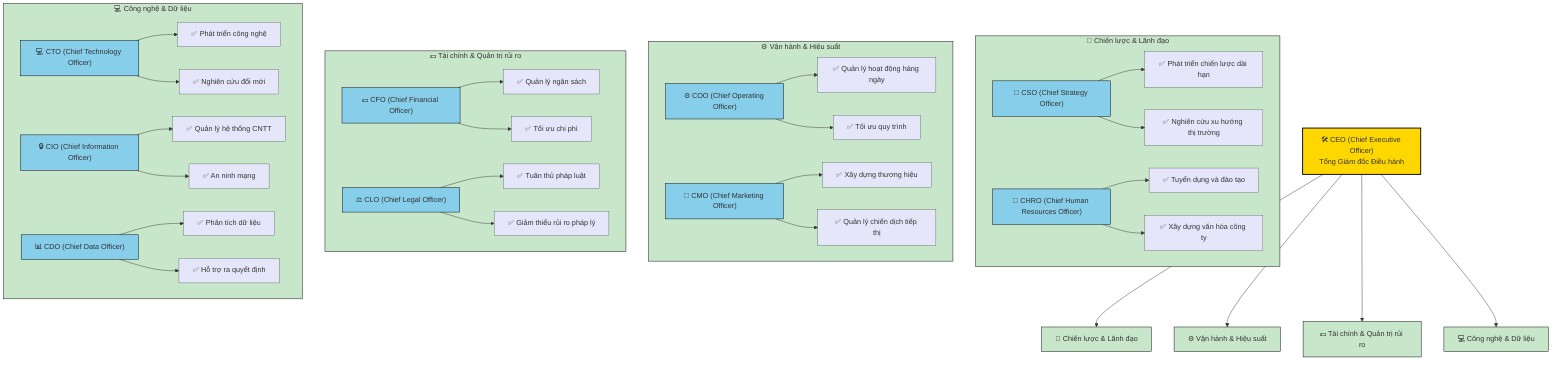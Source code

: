 flowchart TB
    %% CEO Trung Tâm
    CEO["🛠️ CEO (Chief Executive Officer)<br>Tổng Giám đốc Điều hành"] 

    %% Các Cụm Chức Năng Chính
    CEO --> Strategy["🎯 Chiến lược & Lãnh đạo"]
    CEO --> Operations["⚙️ Vận hành & Hiệu suất"]
    CEO --> Finance["💵 Tài chính & Quản trị rủi ro"]
    CEO --> TechData["💻 Công nghệ & Dữ liệu"]

    %% Nhóm 1: Chiến lược & Lãnh đạo
    subgraph Cluster_Strategy["🎯 Chiến lược & Lãnh đạo"]
        CSO["🎯 CSO (Chief Strategy Officer)"] --> CSO1["✅ Phát triển chiến lược dài hạn"]
        CSO --> CSO2["✅ Nghiên cứu xu hướng thị trường"]
        CHRO["🤝 CHRO (Chief Human Resources Officer)"] --> CHRO1["✅ Tuyển dụng và đào tạo"]
        CHRO --> CHRO2["✅ Xây dựng văn hóa công ty"]
    end

    %% Nhóm 2: Vận hành & Hiệu suất
    subgraph Cluster_Operations["⚙️ Vận hành & Hiệu suất"]
        COO["⚙️ COO (Chief Operating Officer)"] --> COO1["✅ Quản lý hoạt động hàng ngày"]
        COO --> COO2["✅ Tối ưu quy trình"]
        CMO["📢 CMO (Chief Marketing Officer)"] --> CMO1["✅ Xây dựng thương hiệu"]
        CMO --> CMO2["✅ Quản lý chiến dịch tiếp thị"]
    end

    %% Nhóm 3: Tài chính & Quản trị rủi ro
    subgraph Cluster_Finance["💵 Tài chính & Quản trị rủi ro"]
        CFO["💵 CFO (Chief Financial Officer)"] --> CFO1["✅ Quản lý ngân sách"]
        CFO --> CFO2["✅ Tối ưu chi phí"]
        CLO["⚖️ CLO (Chief Legal Officer)"] --> CLO1["✅ Tuân thủ pháp luật"]
        CLO --> CLO2["✅ Giảm thiểu rủi ro pháp lý"]
    end

    %% Nhóm 4: Công nghệ & Dữ liệu
    subgraph Cluster_TechData["💻 Công nghệ & Dữ liệu"]
        CTO["💻 CTO (Chief Technology Officer)"] --> CTO1["✅ Phát triển công nghệ"]
        CTO --> CTO2["✅ Nghiên cứu đổi mới"]
        CIO["🔒 CIO (Chief Information Officer)"] --> CIO1["✅ Quản lý hệ thống CNTT"]
        CIO --> CIO2["✅ An ninh mạng"]
        CDO["📊 CDO (Chief Data Officer)"] --> CDO1["✅ Phân tích dữ liệu"]
        CDO --> CDO2["✅ Hỗ trợ ra quyết định"]
    end

    %% Màu sắc và style
    classDef title fill:#FFD700,stroke:#000,stroke-width:2px;
    classDef executive fill:#87CEEB,stroke:#000,stroke-width:1px;
    classDef sub fill:#E6E6FA,stroke:#000,stroke-width:0.5px;
    classDef cluster fill:#C8E6C9,stroke:#000,stroke-width:1px;

    class CEO title;

    class Strategy cluster;
    class Operations cluster;
    class Finance cluster;
    class TechData cluster;

    class CSO,CHRO,COO,CMO,CFO,CLO,CTO,CIO,CDO executive;
    class CSO1,CSO2,CHRO1,CHRO2,COO1,COO2,CMO1,CMO2,CFO1,CFO2,CLO1,CLO2,CTO1,CTO2,CIO1,CIO2,CDO1,CDO2 sub;